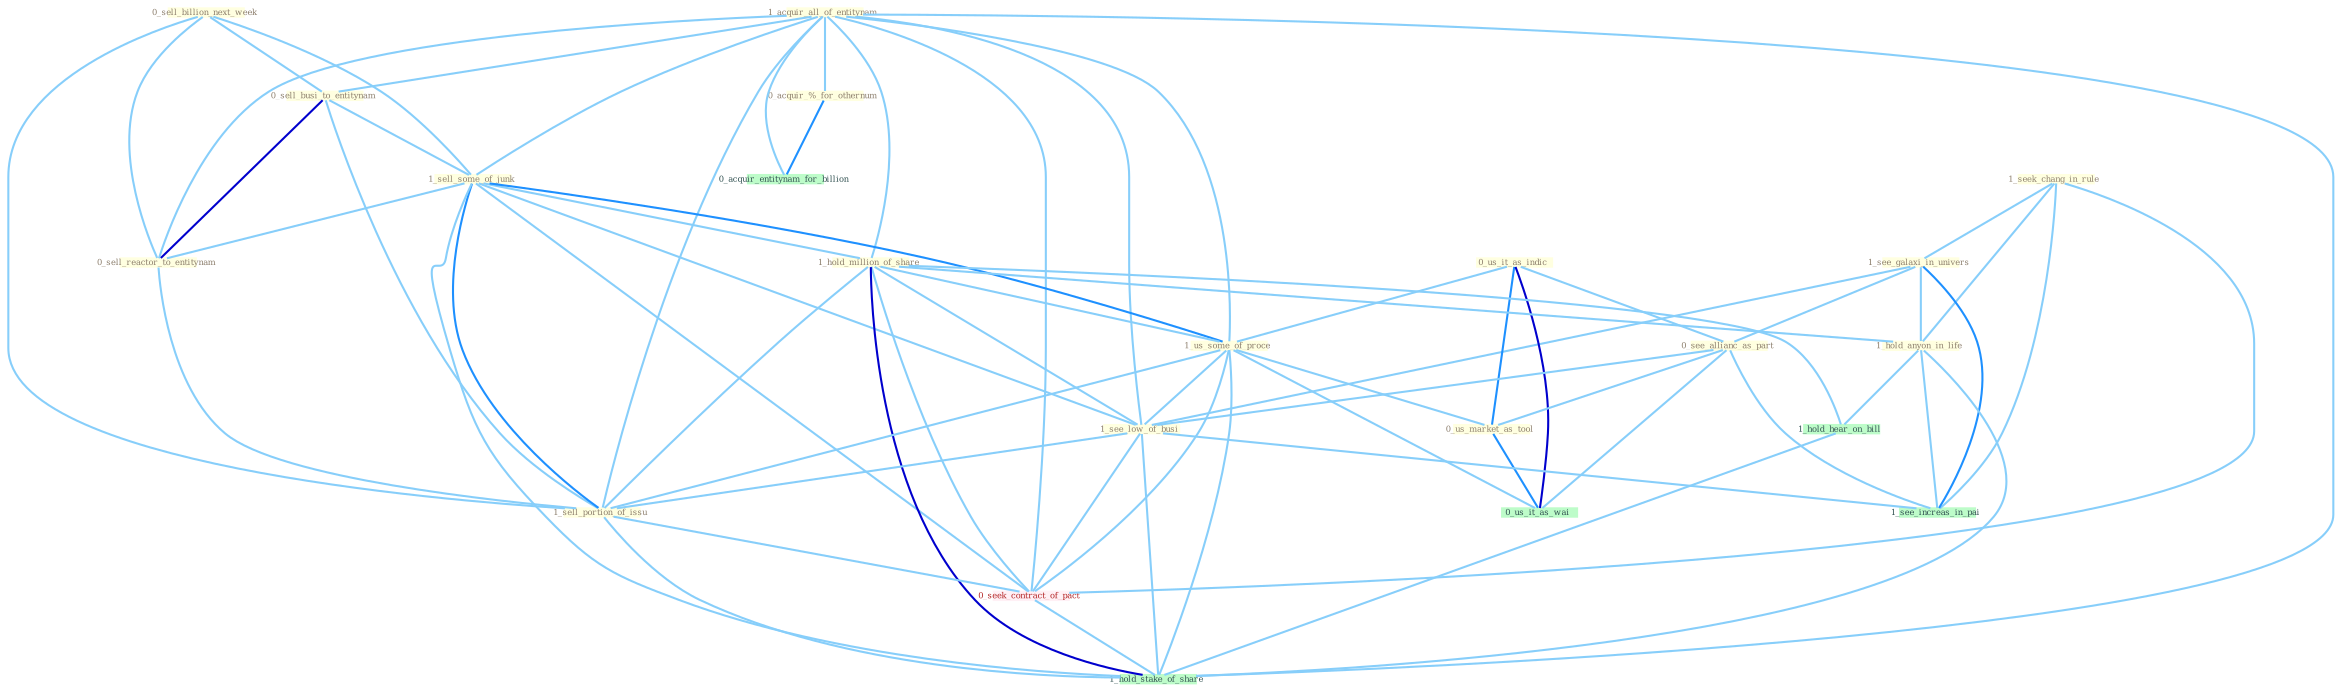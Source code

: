 Graph G{ 
    node
    [shape=polygon,style=filled,width=.5,height=.06,color="#BDFCC9",fixedsize=true,fontsize=4,
    fontcolor="#2f4f4f"];
    {node
    [color="#ffffe0", fontcolor="#8b7d6b"] "0_sell_billion_next_week " "1_seek_chang_in_rule " "1_see_galaxi_in_univers " "0_us_it_as_indic " "1_acquir_all_of_entitynam " "0_sell_busi_to_entitynam " "0_see_allianc_as_part " "1_sell_some_of_junk " "1_hold_million_of_share " "1_us_some_of_proce " "0_sell_reactor_to_entitynam " "0_acquir_%_for_othernum " "0_us_market_as_tool " "1_hold_anyon_in_life " "1_see_low_of_busi " "1_sell_portion_of_issu "}
{node [color="#fff0f5", fontcolor="#b22222"] "0_seek_contract_of_pact "}
edge [color="#B0E2FF"];

	"0_sell_billion_next_week " -- "0_sell_busi_to_entitynam " [w="1", color="#87cefa" ];
	"0_sell_billion_next_week " -- "1_sell_some_of_junk " [w="1", color="#87cefa" ];
	"0_sell_billion_next_week " -- "0_sell_reactor_to_entitynam " [w="1", color="#87cefa" ];
	"0_sell_billion_next_week " -- "1_sell_portion_of_issu " [w="1", color="#87cefa" ];
	"1_seek_chang_in_rule " -- "1_see_galaxi_in_univers " [w="1", color="#87cefa" ];
	"1_seek_chang_in_rule " -- "1_hold_anyon_in_life " [w="1", color="#87cefa" ];
	"1_seek_chang_in_rule " -- "0_seek_contract_of_pact " [w="1", color="#87cefa" ];
	"1_seek_chang_in_rule " -- "1_see_increas_in_pai " [w="1", color="#87cefa" ];
	"1_see_galaxi_in_univers " -- "0_see_allianc_as_part " [w="1", color="#87cefa" ];
	"1_see_galaxi_in_univers " -- "1_hold_anyon_in_life " [w="1", color="#87cefa" ];
	"1_see_galaxi_in_univers " -- "1_see_low_of_busi " [w="1", color="#87cefa" ];
	"1_see_galaxi_in_univers " -- "1_see_increas_in_pai " [w="2", color="#1e90ff" , len=0.8];
	"0_us_it_as_indic " -- "0_see_allianc_as_part " [w="1", color="#87cefa" ];
	"0_us_it_as_indic " -- "1_us_some_of_proce " [w="1", color="#87cefa" ];
	"0_us_it_as_indic " -- "0_us_market_as_tool " [w="2", color="#1e90ff" , len=0.8];
	"0_us_it_as_indic " -- "0_us_it_as_wai " [w="3", color="#0000cd" , len=0.6];
	"1_acquir_all_of_entitynam " -- "0_sell_busi_to_entitynam " [w="1", color="#87cefa" ];
	"1_acquir_all_of_entitynam " -- "1_sell_some_of_junk " [w="1", color="#87cefa" ];
	"1_acquir_all_of_entitynam " -- "1_hold_million_of_share " [w="1", color="#87cefa" ];
	"1_acquir_all_of_entitynam " -- "1_us_some_of_proce " [w="1", color="#87cefa" ];
	"1_acquir_all_of_entitynam " -- "0_sell_reactor_to_entitynam " [w="1", color="#87cefa" ];
	"1_acquir_all_of_entitynam " -- "0_acquir_%_for_othernum " [w="1", color="#87cefa" ];
	"1_acquir_all_of_entitynam " -- "1_see_low_of_busi " [w="1", color="#87cefa" ];
	"1_acquir_all_of_entitynam " -- "1_sell_portion_of_issu " [w="1", color="#87cefa" ];
	"1_acquir_all_of_entitynam " -- "0_seek_contract_of_pact " [w="1", color="#87cefa" ];
	"1_acquir_all_of_entitynam " -- "0_acquir_entitynam_for_billion " [w="1", color="#87cefa" ];
	"1_acquir_all_of_entitynam " -- "1_hold_stake_of_share " [w="1", color="#87cefa" ];
	"0_sell_busi_to_entitynam " -- "1_sell_some_of_junk " [w="1", color="#87cefa" ];
	"0_sell_busi_to_entitynam " -- "0_sell_reactor_to_entitynam " [w="3", color="#0000cd" , len=0.6];
	"0_sell_busi_to_entitynam " -- "1_sell_portion_of_issu " [w="1", color="#87cefa" ];
	"0_see_allianc_as_part " -- "0_us_market_as_tool " [w="1", color="#87cefa" ];
	"0_see_allianc_as_part " -- "1_see_low_of_busi " [w="1", color="#87cefa" ];
	"0_see_allianc_as_part " -- "0_us_it_as_wai " [w="1", color="#87cefa" ];
	"0_see_allianc_as_part " -- "1_see_increas_in_pai " [w="1", color="#87cefa" ];
	"1_sell_some_of_junk " -- "1_hold_million_of_share " [w="1", color="#87cefa" ];
	"1_sell_some_of_junk " -- "1_us_some_of_proce " [w="2", color="#1e90ff" , len=0.8];
	"1_sell_some_of_junk " -- "0_sell_reactor_to_entitynam " [w="1", color="#87cefa" ];
	"1_sell_some_of_junk " -- "1_see_low_of_busi " [w="1", color="#87cefa" ];
	"1_sell_some_of_junk " -- "1_sell_portion_of_issu " [w="2", color="#1e90ff" , len=0.8];
	"1_sell_some_of_junk " -- "0_seek_contract_of_pact " [w="1", color="#87cefa" ];
	"1_sell_some_of_junk " -- "1_hold_stake_of_share " [w="1", color="#87cefa" ];
	"1_hold_million_of_share " -- "1_us_some_of_proce " [w="1", color="#87cefa" ];
	"1_hold_million_of_share " -- "1_hold_anyon_in_life " [w="1", color="#87cefa" ];
	"1_hold_million_of_share " -- "1_see_low_of_busi " [w="1", color="#87cefa" ];
	"1_hold_million_of_share " -- "1_sell_portion_of_issu " [w="1", color="#87cefa" ];
	"1_hold_million_of_share " -- "0_seek_contract_of_pact " [w="1", color="#87cefa" ];
	"1_hold_million_of_share " -- "1_hold_hear_on_bill " [w="1", color="#87cefa" ];
	"1_hold_million_of_share " -- "1_hold_stake_of_share " [w="3", color="#0000cd" , len=0.6];
	"1_us_some_of_proce " -- "0_us_market_as_tool " [w="1", color="#87cefa" ];
	"1_us_some_of_proce " -- "1_see_low_of_busi " [w="1", color="#87cefa" ];
	"1_us_some_of_proce " -- "1_sell_portion_of_issu " [w="1", color="#87cefa" ];
	"1_us_some_of_proce " -- "0_seek_contract_of_pact " [w="1", color="#87cefa" ];
	"1_us_some_of_proce " -- "0_us_it_as_wai " [w="1", color="#87cefa" ];
	"1_us_some_of_proce " -- "1_hold_stake_of_share " [w="1", color="#87cefa" ];
	"0_sell_reactor_to_entitynam " -- "1_sell_portion_of_issu " [w="1", color="#87cefa" ];
	"0_acquir_%_for_othernum " -- "0_acquir_entitynam_for_billion " [w="2", color="#1e90ff" , len=0.8];
	"0_us_market_as_tool " -- "0_us_it_as_wai " [w="2", color="#1e90ff" , len=0.8];
	"1_hold_anyon_in_life " -- "1_see_increas_in_pai " [w="1", color="#87cefa" ];
	"1_hold_anyon_in_life " -- "1_hold_hear_on_bill " [w="1", color="#87cefa" ];
	"1_hold_anyon_in_life " -- "1_hold_stake_of_share " [w="1", color="#87cefa" ];
	"1_see_low_of_busi " -- "1_sell_portion_of_issu " [w="1", color="#87cefa" ];
	"1_see_low_of_busi " -- "0_seek_contract_of_pact " [w="1", color="#87cefa" ];
	"1_see_low_of_busi " -- "1_see_increas_in_pai " [w="1", color="#87cefa" ];
	"1_see_low_of_busi " -- "1_hold_stake_of_share " [w="1", color="#87cefa" ];
	"1_sell_portion_of_issu " -- "0_seek_contract_of_pact " [w="1", color="#87cefa" ];
	"1_sell_portion_of_issu " -- "1_hold_stake_of_share " [w="1", color="#87cefa" ];
	"0_seek_contract_of_pact " -- "1_hold_stake_of_share " [w="1", color="#87cefa" ];
	"1_hold_hear_on_bill " -- "1_hold_stake_of_share " [w="1", color="#87cefa" ];
}